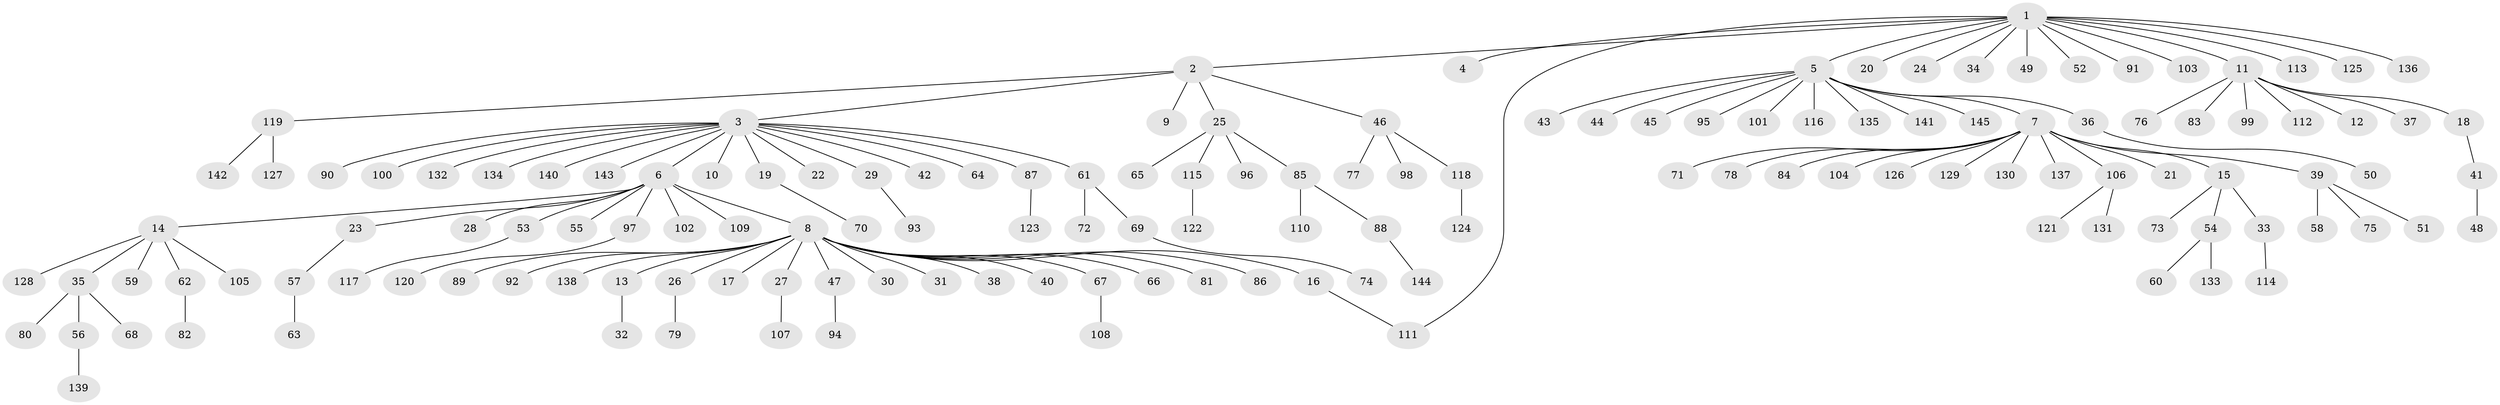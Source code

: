 // Generated by graph-tools (version 1.1) at 2025/25/03/09/25 03:25:57]
// undirected, 145 vertices, 145 edges
graph export_dot {
graph [start="1"]
  node [color=gray90,style=filled];
  1;
  2;
  3;
  4;
  5;
  6;
  7;
  8;
  9;
  10;
  11;
  12;
  13;
  14;
  15;
  16;
  17;
  18;
  19;
  20;
  21;
  22;
  23;
  24;
  25;
  26;
  27;
  28;
  29;
  30;
  31;
  32;
  33;
  34;
  35;
  36;
  37;
  38;
  39;
  40;
  41;
  42;
  43;
  44;
  45;
  46;
  47;
  48;
  49;
  50;
  51;
  52;
  53;
  54;
  55;
  56;
  57;
  58;
  59;
  60;
  61;
  62;
  63;
  64;
  65;
  66;
  67;
  68;
  69;
  70;
  71;
  72;
  73;
  74;
  75;
  76;
  77;
  78;
  79;
  80;
  81;
  82;
  83;
  84;
  85;
  86;
  87;
  88;
  89;
  90;
  91;
  92;
  93;
  94;
  95;
  96;
  97;
  98;
  99;
  100;
  101;
  102;
  103;
  104;
  105;
  106;
  107;
  108;
  109;
  110;
  111;
  112;
  113;
  114;
  115;
  116;
  117;
  118;
  119;
  120;
  121;
  122;
  123;
  124;
  125;
  126;
  127;
  128;
  129;
  130;
  131;
  132;
  133;
  134;
  135;
  136;
  137;
  138;
  139;
  140;
  141;
  142;
  143;
  144;
  145;
  1 -- 2;
  1 -- 4;
  1 -- 5;
  1 -- 11;
  1 -- 20;
  1 -- 24;
  1 -- 34;
  1 -- 49;
  1 -- 52;
  1 -- 91;
  1 -- 103;
  1 -- 111;
  1 -- 113;
  1 -- 125;
  1 -- 136;
  2 -- 3;
  2 -- 9;
  2 -- 25;
  2 -- 46;
  2 -- 119;
  3 -- 6;
  3 -- 10;
  3 -- 19;
  3 -- 22;
  3 -- 29;
  3 -- 42;
  3 -- 61;
  3 -- 64;
  3 -- 87;
  3 -- 90;
  3 -- 100;
  3 -- 132;
  3 -- 134;
  3 -- 140;
  3 -- 143;
  5 -- 7;
  5 -- 36;
  5 -- 43;
  5 -- 44;
  5 -- 45;
  5 -- 95;
  5 -- 101;
  5 -- 116;
  5 -- 135;
  5 -- 141;
  5 -- 145;
  6 -- 8;
  6 -- 14;
  6 -- 23;
  6 -- 28;
  6 -- 53;
  6 -- 55;
  6 -- 97;
  6 -- 102;
  6 -- 109;
  7 -- 15;
  7 -- 21;
  7 -- 39;
  7 -- 71;
  7 -- 78;
  7 -- 84;
  7 -- 104;
  7 -- 106;
  7 -- 126;
  7 -- 129;
  7 -- 130;
  7 -- 137;
  8 -- 13;
  8 -- 16;
  8 -- 17;
  8 -- 26;
  8 -- 27;
  8 -- 30;
  8 -- 31;
  8 -- 38;
  8 -- 40;
  8 -- 47;
  8 -- 66;
  8 -- 67;
  8 -- 81;
  8 -- 86;
  8 -- 89;
  8 -- 92;
  8 -- 138;
  11 -- 12;
  11 -- 18;
  11 -- 37;
  11 -- 76;
  11 -- 83;
  11 -- 99;
  11 -- 112;
  13 -- 32;
  14 -- 35;
  14 -- 59;
  14 -- 62;
  14 -- 105;
  14 -- 128;
  15 -- 33;
  15 -- 54;
  15 -- 73;
  16 -- 111;
  18 -- 41;
  19 -- 70;
  23 -- 57;
  25 -- 65;
  25 -- 85;
  25 -- 96;
  25 -- 115;
  26 -- 79;
  27 -- 107;
  29 -- 93;
  33 -- 114;
  35 -- 56;
  35 -- 68;
  35 -- 80;
  36 -- 50;
  39 -- 51;
  39 -- 58;
  39 -- 75;
  41 -- 48;
  46 -- 77;
  46 -- 98;
  46 -- 118;
  47 -- 94;
  53 -- 117;
  54 -- 60;
  54 -- 133;
  56 -- 139;
  57 -- 63;
  61 -- 69;
  61 -- 72;
  62 -- 82;
  67 -- 108;
  69 -- 74;
  85 -- 88;
  85 -- 110;
  87 -- 123;
  88 -- 144;
  97 -- 120;
  106 -- 121;
  106 -- 131;
  115 -- 122;
  118 -- 124;
  119 -- 127;
  119 -- 142;
}
